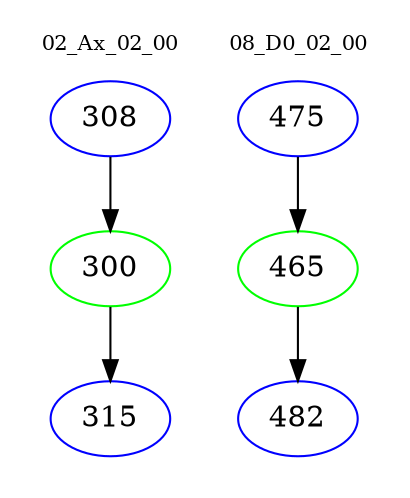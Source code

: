 digraph{
subgraph cluster_0 {
color = white
label = "02_Ax_02_00";
fontsize=10;
T0_308 [label="308", color="blue"]
T0_308 -> T0_300 [color="black"]
T0_300 [label="300", color="green"]
T0_300 -> T0_315 [color="black"]
T0_315 [label="315", color="blue"]
}
subgraph cluster_1 {
color = white
label = "08_D0_02_00";
fontsize=10;
T1_475 [label="475", color="blue"]
T1_475 -> T1_465 [color="black"]
T1_465 [label="465", color="green"]
T1_465 -> T1_482 [color="black"]
T1_482 [label="482", color="blue"]
}
}
